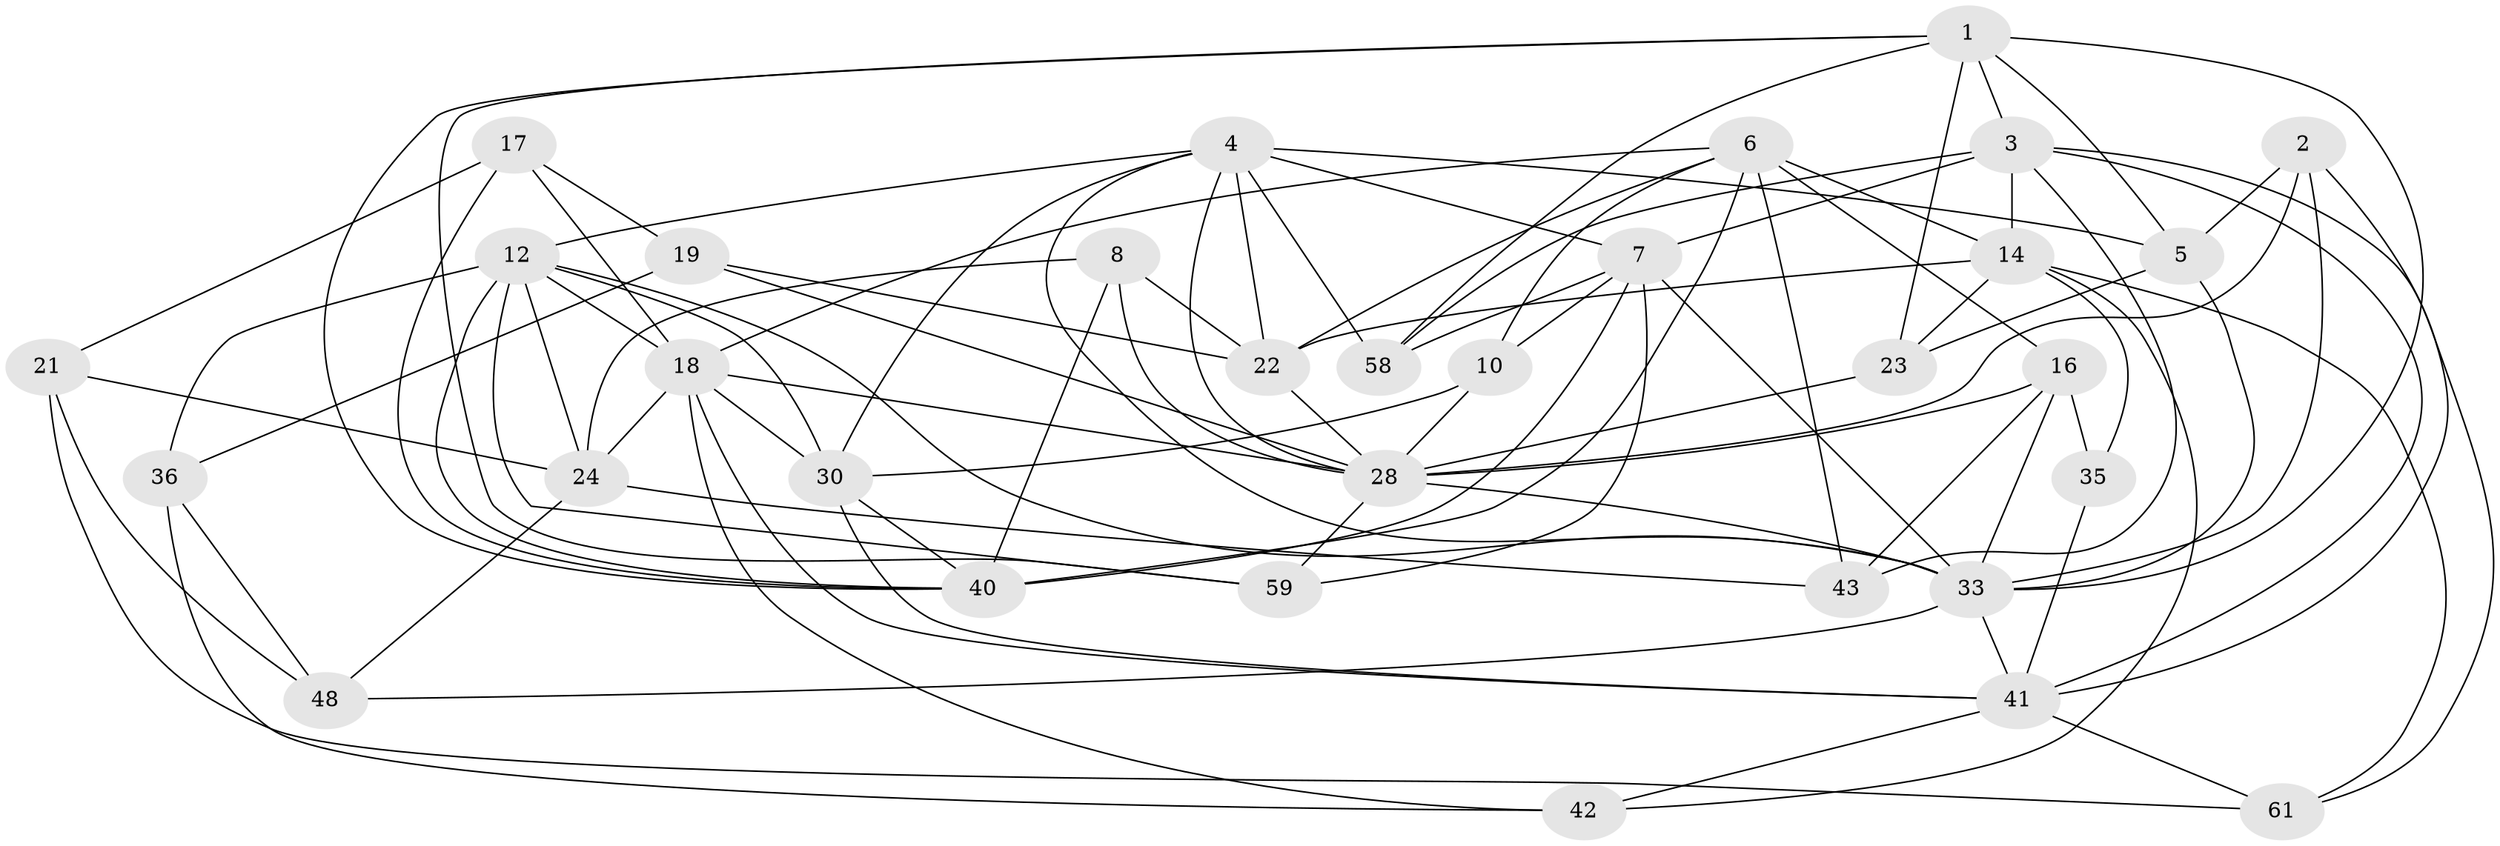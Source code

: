 // original degree distribution, {4: 1.0}
// Generated by graph-tools (version 1.1) at 2025/20/03/04/25 18:20:44]
// undirected, 32 vertices, 91 edges
graph export_dot {
graph [start="1"]
  node [color=gray90,style=filled];
  1 [super="+52+60"];
  2;
  3 [super="+56+13"];
  4 [super="+27+57"];
  5 [super="+11"];
  6 [super="+25+9"];
  7 [super="+15+20"];
  8;
  10;
  12 [super="+53+32"];
  14 [super="+26+34"];
  16 [super="+39"];
  17;
  18 [super="+29"];
  19;
  21;
  22 [super="+44"];
  23;
  24 [super="+38"];
  28 [super="+31+51"];
  30 [super="+47"];
  33 [super="+62+37"];
  35;
  36;
  40 [super="+46+55"];
  41 [super="+45+50"];
  42;
  43;
  48;
  58;
  59;
  61;
  1 -- 58;
  1 -- 3;
  1 -- 5 [weight=2];
  1 -- 33;
  1 -- 59;
  1 -- 23;
  1 -- 40;
  2 -- 5;
  2 -- 28;
  2 -- 41;
  2 -- 33;
  3 -- 7 [weight=2];
  3 -- 58;
  3 -- 61;
  3 -- 14;
  3 -- 41;
  3 -- 43;
  4 -- 22;
  4 -- 7;
  4 -- 28;
  4 -- 33;
  4 -- 30;
  4 -- 12;
  4 -- 58;
  4 -- 5;
  5 -- 23;
  5 -- 33;
  6 -- 16;
  6 -- 10;
  6 -- 22;
  6 -- 40 [weight=2];
  6 -- 18;
  6 -- 43;
  6 -- 14;
  7 -- 58;
  7 -- 40;
  7 -- 33;
  7 -- 59;
  7 -- 10;
  8 -- 28;
  8 -- 24;
  8 -- 22;
  8 -- 40;
  10 -- 30;
  10 -- 28;
  12 -- 24;
  12 -- 33;
  12 -- 30;
  12 -- 40;
  12 -- 59;
  12 -- 36;
  12 -- 18;
  14 -- 23;
  14 -- 22;
  14 -- 35 [weight=2];
  14 -- 42;
  14 -- 61;
  16 -- 43;
  16 -- 35;
  16 -- 28 [weight=2];
  16 -- 33;
  17 -- 19;
  17 -- 21;
  17 -- 40;
  17 -- 18;
  18 -- 42;
  18 -- 24;
  18 -- 41;
  18 -- 28;
  18 -- 30;
  19 -- 36;
  19 -- 28;
  19 -- 22;
  21 -- 48;
  21 -- 61;
  21 -- 24;
  22 -- 28;
  23 -- 28;
  24 -- 48;
  24 -- 43;
  28 -- 59;
  28 -- 33;
  30 -- 41;
  30 -- 40;
  33 -- 48;
  33 -- 41;
  35 -- 41;
  36 -- 42;
  36 -- 48;
  41 -- 61;
  41 -- 42;
}
